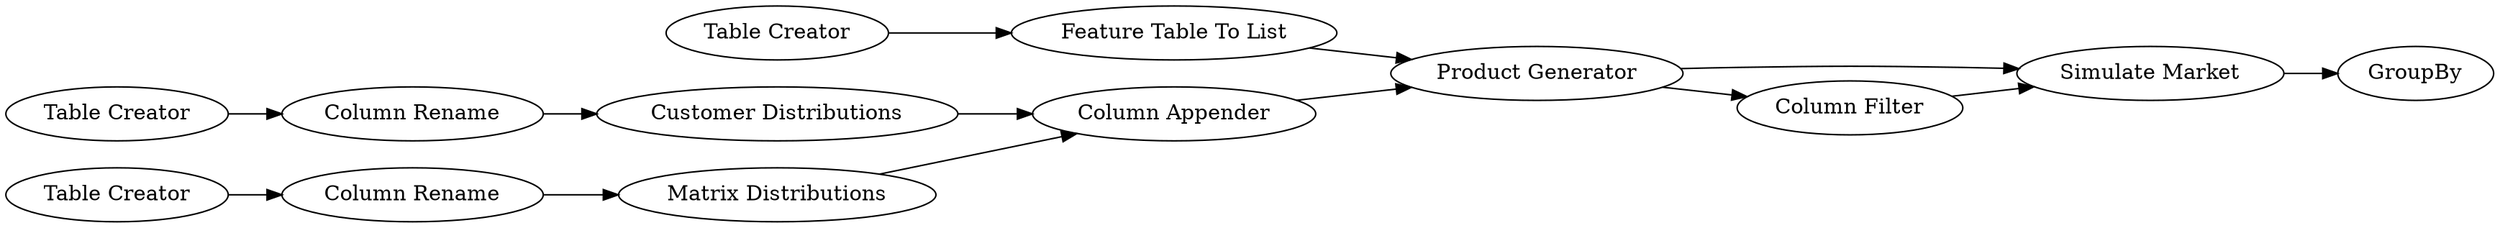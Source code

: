 digraph {
	18 -> 9
	16 -> 9
	15 -> 16
	9 -> 11
	3 -> 5
	4 -> 17
	2 -> 4
	11 -> 14
	5 -> 18
	17 -> 18
	9 -> 10
	10 -> 11
	1 -> 3
	5 [label="Customer Distributions"]
	16 [label="Feature Table To List"]
	1 [label="Table Creator"]
	9 [label="Product Generator"]
	11 [label="Simulate Market"]
	4 [label="Column Rename"]
	18 [label="Column Appender"]
	15 [label="Table Creator"]
	14 [label=GroupBy]
	17 [label="Matrix Distributions"]
	3 [label="Column Rename"]
	2 [label="Table Creator"]
	10 [label="Column Filter"]
	rankdir=LR
}
